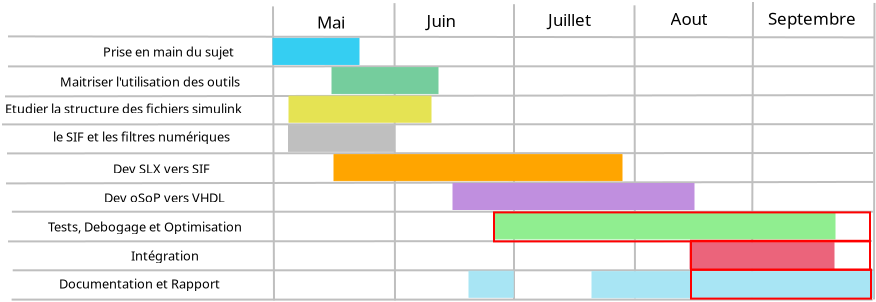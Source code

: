 <?xml version="1.0" encoding="UTF-8"?>
<dia:diagram xmlns:dia="http://www.lysator.liu.se/~alla/dia/">
  <dia:layer name="Arrière-plan" visible="true">
    <dia:object type="Standard - Line" version="0" id="O0">
      <dia:attribute name="obj_pos">
        <dia:point val="6.85,12.85"/>
      </dia:attribute>
      <dia:attribute name="obj_bb">
        <dia:rectangle val="6.8,12.8;50.2,12.95"/>
      </dia:attribute>
      <dia:attribute name="conn_endpoints">
        <dia:point val="6.85,12.85"/>
        <dia:point val="50.15,12.9"/>
      </dia:attribute>
      <dia:attribute name="numcp">
        <dia:int val="1"/>
      </dia:attribute>
      <dia:attribute name="line_color">
        <dia:color val="#bfbfbf"/>
      </dia:attribute>
    </dia:object>
    <dia:object type="Standard - Line" version="0" id="O1">
      <dia:attribute name="obj_pos">
        <dia:point val="6.85,14.35"/>
      </dia:attribute>
      <dia:attribute name="obj_bb">
        <dia:rectangle val="6.8,14.295;50.225,14.4"/>
      </dia:attribute>
      <dia:attribute name="conn_endpoints">
        <dia:point val="6.85,14.35"/>
        <dia:point val="50.175,14.345"/>
      </dia:attribute>
      <dia:attribute name="numcp">
        <dia:int val="1"/>
      </dia:attribute>
      <dia:attribute name="line_color">
        <dia:color val="#bfbfbf"/>
      </dia:attribute>
    </dia:object>
    <dia:object type="Standard - Line" version="0" id="O2">
      <dia:attribute name="obj_pos">
        <dia:point val="6.55,17.25"/>
      </dia:attribute>
      <dia:attribute name="obj_bb">
        <dia:rectangle val="6.5,17.19;50.15,17.3"/>
      </dia:attribute>
      <dia:attribute name="conn_endpoints">
        <dia:point val="6.55,17.25"/>
        <dia:point val="50.1,17.24"/>
      </dia:attribute>
      <dia:attribute name="numcp">
        <dia:int val="1"/>
      </dia:attribute>
      <dia:attribute name="line_color">
        <dia:color val="#bfbfbf"/>
      </dia:attribute>
    </dia:object>
    <dia:object type="Standard - Line" version="0" id="O3">
      <dia:attribute name="obj_pos">
        <dia:point val="6.7,15.85"/>
      </dia:attribute>
      <dia:attribute name="obj_bb">
        <dia:rectangle val="6.65,15.735;50.175,15.9"/>
      </dia:attribute>
      <dia:attribute name="conn_endpoints">
        <dia:point val="6.7,15.85"/>
        <dia:point val="50.125,15.785"/>
      </dia:attribute>
      <dia:attribute name="numcp">
        <dia:int val="1"/>
      </dia:attribute>
      <dia:attribute name="line_color">
        <dia:color val="#bfbfbf"/>
      </dia:attribute>
    </dia:object>
    <dia:object type="Standard - Line" version="0" id="O4">
      <dia:attribute name="obj_pos">
        <dia:point val="6.8,18.7"/>
      </dia:attribute>
      <dia:attribute name="obj_bb">
        <dia:rectangle val="6.75,18.63;50.15,18.75"/>
      </dia:attribute>
      <dia:attribute name="conn_endpoints">
        <dia:point val="6.8,18.7"/>
        <dia:point val="50.1,18.68"/>
      </dia:attribute>
      <dia:attribute name="numcp">
        <dia:int val="1"/>
      </dia:attribute>
      <dia:attribute name="line_color">
        <dia:color val="#bfbfbf"/>
      </dia:attribute>
    </dia:object>
    <dia:object type="Standard - Line" version="0" id="O5">
      <dia:attribute name="obj_pos">
        <dia:point val="6.75,20.2"/>
      </dia:attribute>
      <dia:attribute name="obj_bb">
        <dia:rectangle val="6.7,20.075;50.175,20.25"/>
      </dia:attribute>
      <dia:attribute name="conn_endpoints">
        <dia:point val="6.75,20.2"/>
        <dia:point val="50.125,20.125"/>
      </dia:attribute>
      <dia:attribute name="numcp">
        <dia:int val="1"/>
      </dia:attribute>
      <dia:attribute name="line_color">
        <dia:color val="#bfbfbf"/>
      </dia:attribute>
    </dia:object>
    <dia:object type="Standard - Line" version="0" id="O6">
      <dia:attribute name="obj_pos">
        <dia:point val="20.1,11.35"/>
      </dia:attribute>
      <dia:attribute name="obj_bb">
        <dia:rectangle val="20.05,11.3;20.2,26.1"/>
      </dia:attribute>
      <dia:attribute name="conn_endpoints">
        <dia:point val="20.1,11.35"/>
        <dia:point val="20.15,26.05"/>
      </dia:attribute>
      <dia:attribute name="numcp">
        <dia:int val="1"/>
      </dia:attribute>
      <dia:attribute name="line_color">
        <dia:color val="#bfbfbf"/>
      </dia:attribute>
    </dia:object>
    <dia:object type="Standard - Line" version="0" id="O7">
      <dia:attribute name="obj_pos">
        <dia:point val="38.175,11.295"/>
      </dia:attribute>
      <dia:attribute name="obj_bb">
        <dia:rectangle val="38.125,11.245;38.25,26.0"/>
      </dia:attribute>
      <dia:attribute name="conn_endpoints">
        <dia:point val="38.175,11.295"/>
        <dia:point val="38.2,25.95"/>
      </dia:attribute>
      <dia:attribute name="numcp">
        <dia:int val="1"/>
      </dia:attribute>
      <dia:attribute name="line_color">
        <dia:color val="#bfbfbf"/>
      </dia:attribute>
    </dia:object>
    <dia:object type="Standard - Line" version="0" id="O8">
      <dia:attribute name="obj_pos">
        <dia:point val="32.15,11.24"/>
      </dia:attribute>
      <dia:attribute name="obj_bb">
        <dia:rectangle val="32.1,11.19;32.2,26.05"/>
      </dia:attribute>
      <dia:attribute name="conn_endpoints">
        <dia:point val="32.15,11.24"/>
        <dia:point val="32.15,26"/>
      </dia:attribute>
      <dia:attribute name="numcp">
        <dia:int val="1"/>
      </dia:attribute>
      <dia:attribute name="line_color">
        <dia:color val="#bfbfbf"/>
      </dia:attribute>
    </dia:object>
    <dia:object type="Standard - Line" version="0" id="O9">
      <dia:attribute name="obj_pos">
        <dia:point val="26.175,11.185"/>
      </dia:attribute>
      <dia:attribute name="obj_bb">
        <dia:rectangle val="26.125,11.135;26.25,26.1"/>
      </dia:attribute>
      <dia:attribute name="conn_endpoints">
        <dia:point val="26.175,11.185"/>
        <dia:point val="26.2,26.05"/>
      </dia:attribute>
      <dia:attribute name="numcp">
        <dia:int val="1"/>
      </dia:attribute>
      <dia:attribute name="line_color">
        <dia:color val="#bfbfbf"/>
      </dia:attribute>
    </dia:object>
    <dia:object type="Standard - Line" version="0" id="O10">
      <dia:attribute name="obj_pos">
        <dia:point val="44.1,11.13"/>
      </dia:attribute>
      <dia:attribute name="obj_bb">
        <dia:rectangle val="44.0,11.08;44.15,26.05"/>
      </dia:attribute>
      <dia:attribute name="conn_endpoints">
        <dia:point val="44.1,11.13"/>
        <dia:point val="44.05,26"/>
      </dia:attribute>
      <dia:attribute name="numcp">
        <dia:int val="1"/>
      </dia:attribute>
      <dia:attribute name="line_color">
        <dia:color val="#bfbfbf"/>
      </dia:attribute>
    </dia:object>
    <dia:object type="Standard - Line" version="0" id="O11">
      <dia:attribute name="obj_pos">
        <dia:point val="50.175,11.175"/>
      </dia:attribute>
      <dia:attribute name="obj_bb">
        <dia:rectangle val="50.1,11.125;50.225,26.05"/>
      </dia:attribute>
      <dia:attribute name="conn_endpoints">
        <dia:point val="50.175,11.175"/>
        <dia:point val="50.15,26"/>
      </dia:attribute>
      <dia:attribute name="numcp">
        <dia:int val="1"/>
      </dia:attribute>
      <dia:attribute name="line_color">
        <dia:color val="#bfbfbf"/>
      </dia:attribute>
    </dia:object>
    <dia:object type="Standard - Text" version="1" id="O12">
      <dia:attribute name="obj_pos">
        <dia:point val="22.3,12.45"/>
      </dia:attribute>
      <dia:attribute name="obj_bb">
        <dia:rectangle val="22.3,11.662;23.785,12.65"/>
      </dia:attribute>
      <dia:attribute name="text">
        <dia:composite type="text">
          <dia:attribute name="string">
            <dia:string>#Mai#</dia:string>
          </dia:attribute>
          <dia:attribute name="font">
            <dia:font family="sans" style="0" name="Helvetica"/>
          </dia:attribute>
          <dia:attribute name="height">
            <dia:real val="1.058"/>
          </dia:attribute>
          <dia:attribute name="pos">
            <dia:point val="22.3,12.45"/>
          </dia:attribute>
          <dia:attribute name="color">
            <dia:color val="#000000"/>
          </dia:attribute>
          <dia:attribute name="alignment">
            <dia:enum val="0"/>
          </dia:attribute>
        </dia:composite>
      </dia:attribute>
      <dia:attribute name="valign">
        <dia:enum val="3"/>
      </dia:attribute>
    </dia:object>
    <dia:object type="Standard - Text" version="1" id="O13">
      <dia:attribute name="obj_pos">
        <dia:point val="27.775,12.383"/>
      </dia:attribute>
      <dia:attribute name="obj_bb">
        <dia:rectangle val="27.775,11.595;29.335,12.582"/>
      </dia:attribute>
      <dia:attribute name="text">
        <dia:composite type="text">
          <dia:attribute name="string">
            <dia:string>#Juin#</dia:string>
          </dia:attribute>
          <dia:attribute name="font">
            <dia:font family="sans" style="0" name="Helvetica"/>
          </dia:attribute>
          <dia:attribute name="height">
            <dia:real val="1.058"/>
          </dia:attribute>
          <dia:attribute name="pos">
            <dia:point val="27.775,12.383"/>
          </dia:attribute>
          <dia:attribute name="color">
            <dia:color val="#000000"/>
          </dia:attribute>
          <dia:attribute name="alignment">
            <dia:enum val="0"/>
          </dia:attribute>
        </dia:composite>
      </dia:attribute>
      <dia:attribute name="valign">
        <dia:enum val="3"/>
      </dia:attribute>
    </dia:object>
    <dia:object type="Standard - Text" version="1" id="O14">
      <dia:attribute name="obj_pos">
        <dia:point val="33.85,12.328"/>
      </dia:attribute>
      <dia:attribute name="obj_bb">
        <dia:rectangle val="33.85,11.54;36.222,12.527"/>
      </dia:attribute>
      <dia:attribute name="text">
        <dia:composite type="text">
          <dia:attribute name="string">
            <dia:string>#Juillet#</dia:string>
          </dia:attribute>
          <dia:attribute name="font">
            <dia:font family="sans" style="0" name="Helvetica"/>
          </dia:attribute>
          <dia:attribute name="height">
            <dia:real val="1.058"/>
          </dia:attribute>
          <dia:attribute name="pos">
            <dia:point val="33.85,12.328"/>
          </dia:attribute>
          <dia:attribute name="color">
            <dia:color val="#000000"/>
          </dia:attribute>
          <dia:attribute name="alignment">
            <dia:enum val="0"/>
          </dia:attribute>
        </dia:composite>
      </dia:attribute>
      <dia:attribute name="valign">
        <dia:enum val="3"/>
      </dia:attribute>
    </dia:object>
    <dia:object type="Standard - Text" version="1" id="O15">
      <dia:attribute name="obj_pos">
        <dia:point val="39.975,12.273"/>
      </dia:attribute>
      <dia:attribute name="obj_bb">
        <dia:rectangle val="39.975,11.485;41.928,12.473"/>
      </dia:attribute>
      <dia:attribute name="text">
        <dia:composite type="text">
          <dia:attribute name="string">
            <dia:string>#Aout#</dia:string>
          </dia:attribute>
          <dia:attribute name="font">
            <dia:font family="sans" style="0" name="Helvetica"/>
          </dia:attribute>
          <dia:attribute name="height">
            <dia:real val="1.058"/>
          </dia:attribute>
          <dia:attribute name="pos">
            <dia:point val="39.975,12.273"/>
          </dia:attribute>
          <dia:attribute name="color">
            <dia:color val="#000000"/>
          </dia:attribute>
          <dia:attribute name="alignment">
            <dia:enum val="0"/>
          </dia:attribute>
        </dia:composite>
      </dia:attribute>
      <dia:attribute name="valign">
        <dia:enum val="3"/>
      </dia:attribute>
    </dia:object>
    <dia:object type="Standard - Text" version="1" id="O16">
      <dia:attribute name="obj_pos">
        <dia:point val="44.85,12.268"/>
      </dia:attribute>
      <dia:attribute name="obj_bb">
        <dia:rectangle val="44.85,11.48;49.517,12.467"/>
      </dia:attribute>
      <dia:attribute name="text">
        <dia:composite type="text">
          <dia:attribute name="string">
            <dia:string>#Septembre#</dia:string>
          </dia:attribute>
          <dia:attribute name="font">
            <dia:font family="sans" style="0" name="Helvetica"/>
          </dia:attribute>
          <dia:attribute name="height">
            <dia:real val="1.058"/>
          </dia:attribute>
          <dia:attribute name="pos">
            <dia:point val="44.85,12.268"/>
          </dia:attribute>
          <dia:attribute name="color">
            <dia:color val="#000000"/>
          </dia:attribute>
          <dia:attribute name="alignment">
            <dia:enum val="0"/>
          </dia:attribute>
        </dia:composite>
      </dia:attribute>
      <dia:attribute name="valign">
        <dia:enum val="3"/>
      </dia:attribute>
    </dia:object>
    <dia:object type="Standard - Line" version="0" id="O17">
      <dia:attribute name="obj_pos">
        <dia:point val="7.045,21.615"/>
      </dia:attribute>
      <dia:attribute name="obj_bb">
        <dia:rectangle val="6.995,21.565;50.145,21.665"/>
      </dia:attribute>
      <dia:attribute name="conn_endpoints">
        <dia:point val="7.045,21.615"/>
        <dia:point val="50.095,21.615"/>
      </dia:attribute>
      <dia:attribute name="numcp">
        <dia:int val="1"/>
      </dia:attribute>
      <dia:attribute name="line_color">
        <dia:color val="#bfbfbf"/>
      </dia:attribute>
    </dia:object>
    <dia:object type="Standard - Line" version="0" id="O18">
      <dia:attribute name="obj_pos">
        <dia:point val="6.85,23.1"/>
      </dia:attribute>
      <dia:attribute name="obj_bb">
        <dia:rectangle val="6.8,23.03;50.09,23.15"/>
      </dia:attribute>
      <dia:attribute name="conn_endpoints">
        <dia:point val="6.85,23.1"/>
        <dia:point val="50.04,23.08"/>
      </dia:attribute>
      <dia:attribute name="numcp">
        <dia:int val="1"/>
      </dia:attribute>
      <dia:attribute name="line_color">
        <dia:color val="#bfbfbf"/>
      </dia:attribute>
    </dia:object>
    <dia:object type="Standard - Line" version="0" id="O19">
      <dia:attribute name="obj_pos">
        <dia:point val="7.085,24.545"/>
      </dia:attribute>
      <dia:attribute name="obj_bb">
        <dia:rectangle val="7.035,24.495;50.185,24.595"/>
      </dia:attribute>
      <dia:attribute name="conn_endpoints">
        <dia:point val="7.085,24.545"/>
        <dia:point val="50.135,24.545"/>
      </dia:attribute>
      <dia:attribute name="numcp">
        <dia:int val="1"/>
      </dia:attribute>
      <dia:attribute name="line_color">
        <dia:color val="#bfbfbf"/>
      </dia:attribute>
    </dia:object>
    <dia:object type="Standard - Line" version="0" id="O20">
      <dia:attribute name="obj_pos">
        <dia:point val="7.03,26.01"/>
      </dia:attribute>
      <dia:attribute name="obj_bb">
        <dia:rectangle val="6.98,25.96;50.13,26.06"/>
      </dia:attribute>
      <dia:attribute name="conn_endpoints">
        <dia:point val="7.03,26.01"/>
        <dia:point val="50.08,26.01"/>
      </dia:attribute>
      <dia:attribute name="numcp">
        <dia:int val="1"/>
      </dia:attribute>
      <dia:attribute name="line_color">
        <dia:color val="#bfbfbf"/>
      </dia:attribute>
    </dia:object>
    <dia:object type="Standard - Text" version="1" id="O21">
      <dia:attribute name="obj_pos">
        <dia:point val="8.85,22.6"/>
      </dia:attribute>
      <dia:attribute name="obj_bb">
        <dia:rectangle val="8.85,22.005;19.277,22.75"/>
      </dia:attribute>
      <dia:attribute name="text">
        <dia:composite type="text">
          <dia:attribute name="string">
            <dia:string>#Tests, Debogage et Optimisation#</dia:string>
          </dia:attribute>
          <dia:attribute name="font">
            <dia:font family="sans" style="0" name="Helvetica"/>
          </dia:attribute>
          <dia:attribute name="height">
            <dia:real val="0.8"/>
          </dia:attribute>
          <dia:attribute name="pos">
            <dia:point val="8.85,22.6"/>
          </dia:attribute>
          <dia:attribute name="color">
            <dia:color val="#000000"/>
          </dia:attribute>
          <dia:attribute name="alignment">
            <dia:enum val="0"/>
          </dia:attribute>
        </dia:composite>
      </dia:attribute>
      <dia:attribute name="valign">
        <dia:enum val="3"/>
      </dia:attribute>
    </dia:object>
    <dia:object type="Standard - Text" version="1" id="O22">
      <dia:attribute name="obj_pos">
        <dia:point val="13,24.05"/>
      </dia:attribute>
      <dia:attribute name="obj_bb">
        <dia:rectangle val="13,23.455;16.527,24.2"/>
      </dia:attribute>
      <dia:attribute name="text">
        <dia:composite type="text">
          <dia:attribute name="string">
            <dia:string>#Intégration#</dia:string>
          </dia:attribute>
          <dia:attribute name="font">
            <dia:font family="sans" style="0" name="Helvetica"/>
          </dia:attribute>
          <dia:attribute name="height">
            <dia:real val="0.8"/>
          </dia:attribute>
          <dia:attribute name="pos">
            <dia:point val="13,24.05"/>
          </dia:attribute>
          <dia:attribute name="color">
            <dia:color val="#000000"/>
          </dia:attribute>
          <dia:attribute name="alignment">
            <dia:enum val="0"/>
          </dia:attribute>
        </dia:composite>
      </dia:attribute>
      <dia:attribute name="valign">
        <dia:enum val="3"/>
      </dia:attribute>
    </dia:object>
    <dia:object type="Standard - Text" version="1" id="O23">
      <dia:attribute name="obj_pos">
        <dia:point val="9.4,25.45"/>
      </dia:attribute>
      <dia:attribute name="obj_bb">
        <dia:rectangle val="9.4,24.855;17.925,25.6"/>
      </dia:attribute>
      <dia:attribute name="text">
        <dia:composite type="text">
          <dia:attribute name="string">
            <dia:string>#Documentation et Rapport#</dia:string>
          </dia:attribute>
          <dia:attribute name="font">
            <dia:font family="sans" style="0" name="Helvetica"/>
          </dia:attribute>
          <dia:attribute name="height">
            <dia:real val="0.8"/>
          </dia:attribute>
          <dia:attribute name="pos">
            <dia:point val="9.4,25.45"/>
          </dia:attribute>
          <dia:attribute name="color">
            <dia:color val="#000000"/>
          </dia:attribute>
          <dia:attribute name="alignment">
            <dia:enum val="0"/>
          </dia:attribute>
        </dia:composite>
      </dia:attribute>
      <dia:attribute name="valign">
        <dia:enum val="3"/>
      </dia:attribute>
    </dia:object>
  </dia:layer>
  <dia:layer name="dessin" visible="true" active="true">
    <dia:object type="Standard - Box" version="0" id="O24">
      <dia:attribute name="obj_pos">
        <dia:point val="20.1,12.95"/>
      </dia:attribute>
      <dia:attribute name="obj_bb">
        <dia:rectangle val="20.1,12.95;24.4,14.25"/>
      </dia:attribute>
      <dia:attribute name="elem_corner">
        <dia:point val="20.1,12.95"/>
      </dia:attribute>
      <dia:attribute name="elem_width">
        <dia:real val="4.3"/>
      </dia:attribute>
      <dia:attribute name="elem_height">
        <dia:real val="1.3"/>
      </dia:attribute>
      <dia:attribute name="border_width">
        <dia:real val="1.175e-38"/>
      </dia:attribute>
      <dia:attribute name="border_color">
        <dia:color val="#35cef2"/>
      </dia:attribute>
      <dia:attribute name="inner_color">
        <dia:color val="#35cef2"/>
      </dia:attribute>
      <dia:attribute name="show_background">
        <dia:boolean val="true"/>
      </dia:attribute>
    </dia:object>
    <dia:object type="Standard - Box" version="0" id="O25">
      <dia:attribute name="obj_pos">
        <dia:point val="20.875,17.295"/>
      </dia:attribute>
      <dia:attribute name="obj_bb">
        <dia:rectangle val="20.875,17.295;26.15,18.595"/>
      </dia:attribute>
      <dia:attribute name="elem_corner">
        <dia:point val="20.875,17.295"/>
      </dia:attribute>
      <dia:attribute name="elem_width">
        <dia:real val="5.275"/>
      </dia:attribute>
      <dia:attribute name="elem_height">
        <dia:real val="1.3"/>
      </dia:attribute>
      <dia:attribute name="border_width">
        <dia:real val="1.175e-38"/>
      </dia:attribute>
      <dia:attribute name="border_color">
        <dia:color val="#bfbfbf"/>
      </dia:attribute>
      <dia:attribute name="inner_color">
        <dia:color val="#bfbfbf"/>
      </dia:attribute>
      <dia:attribute name="show_background">
        <dia:boolean val="true"/>
      </dia:attribute>
    </dia:object>
    <dia:object type="Standard - Box" version="0" id="O26">
      <dia:attribute name="obj_pos">
        <dia:point val="20.9,15.84"/>
      </dia:attribute>
      <dia:attribute name="obj_bb">
        <dia:rectangle val="20.9,15.84;28,17.14"/>
      </dia:attribute>
      <dia:attribute name="elem_corner">
        <dia:point val="20.9,15.84"/>
      </dia:attribute>
      <dia:attribute name="elem_width">
        <dia:real val="7.1"/>
      </dia:attribute>
      <dia:attribute name="elem_height">
        <dia:real val="1.3"/>
      </dia:attribute>
      <dia:attribute name="border_width">
        <dia:real val="1.175e-38"/>
      </dia:attribute>
      <dia:attribute name="border_color">
        <dia:color val="#e5e353"/>
      </dia:attribute>
      <dia:attribute name="inner_color">
        <dia:color val="#e5e353"/>
      </dia:attribute>
      <dia:attribute name="show_background">
        <dia:boolean val="true"/>
      </dia:attribute>
    </dia:object>
    <dia:object type="Standard - Box" version="0" id="O27">
      <dia:attribute name="obj_pos">
        <dia:point val="23.05,14.41"/>
      </dia:attribute>
      <dia:attribute name="obj_bb">
        <dia:rectangle val="23.05,14.41;28.35,15.71"/>
      </dia:attribute>
      <dia:attribute name="elem_corner">
        <dia:point val="23.05,14.41"/>
      </dia:attribute>
      <dia:attribute name="elem_width">
        <dia:real val="5.3"/>
      </dia:attribute>
      <dia:attribute name="elem_height">
        <dia:real val="1.3"/>
      </dia:attribute>
      <dia:attribute name="border_width">
        <dia:real val="1.175e-38"/>
      </dia:attribute>
      <dia:attribute name="border_color">
        <dia:color val="#75cd9d"/>
      </dia:attribute>
      <dia:attribute name="inner_color">
        <dia:color val="#75cd9d"/>
      </dia:attribute>
      <dia:attribute name="show_background">
        <dia:boolean val="true"/>
      </dia:attribute>
    </dia:object>
    <dia:object type="Standard - Box" version="0" id="O28">
      <dia:attribute name="obj_pos">
        <dia:point val="29.1,20.205"/>
      </dia:attribute>
      <dia:attribute name="obj_bb">
        <dia:rectangle val="29.1,20.205;41.15,21.505"/>
      </dia:attribute>
      <dia:attribute name="elem_corner">
        <dia:point val="29.1,20.205"/>
      </dia:attribute>
      <dia:attribute name="elem_width">
        <dia:real val="12.05"/>
      </dia:attribute>
      <dia:attribute name="elem_height">
        <dia:real val="1.3"/>
      </dia:attribute>
      <dia:attribute name="border_width">
        <dia:real val="1.175e-38"/>
      </dia:attribute>
      <dia:attribute name="border_color">
        <dia:color val="#c08fdf"/>
      </dia:attribute>
      <dia:attribute name="inner_color">
        <dia:color val="#c08fdf"/>
      </dia:attribute>
      <dia:attribute name="show_background">
        <dia:boolean val="true"/>
      </dia:attribute>
    </dia:object>
    <dia:object type="Standard - Box" version="0" id="O29">
      <dia:attribute name="obj_pos">
        <dia:point val="23.15,18.762"/>
      </dia:attribute>
      <dia:attribute name="obj_bb">
        <dia:rectangle val="23.15,18.762;37.55,20.062"/>
      </dia:attribute>
      <dia:attribute name="elem_corner">
        <dia:point val="23.15,18.762"/>
      </dia:attribute>
      <dia:attribute name="elem_width">
        <dia:real val="14.4"/>
      </dia:attribute>
      <dia:attribute name="elem_height">
        <dia:real val="1.3"/>
      </dia:attribute>
      <dia:attribute name="border_width">
        <dia:real val="1.175e-38"/>
      </dia:attribute>
      <dia:attribute name="border_color">
        <dia:color val="#ffa500"/>
      </dia:attribute>
      <dia:attribute name="inner_color">
        <dia:color val="#ffa500"/>
      </dia:attribute>
      <dia:attribute name="show_background">
        <dia:boolean val="true"/>
      </dia:attribute>
    </dia:object>
    <dia:object type="Standard - Text" version="1" id="O30">
      <dia:attribute name="obj_pos">
        <dia:point val="8.45,12.95"/>
      </dia:attribute>
      <dia:attribute name="obj_bb">
        <dia:rectangle val="8.45,12.355;8.45,13.1"/>
      </dia:attribute>
      <dia:attribute name="text">
        <dia:composite type="text">
          <dia:attribute name="string">
            <dia:string>##</dia:string>
          </dia:attribute>
          <dia:attribute name="font">
            <dia:font family="sans" style="0" name="Helvetica"/>
          </dia:attribute>
          <dia:attribute name="height">
            <dia:real val="0.8"/>
          </dia:attribute>
          <dia:attribute name="pos">
            <dia:point val="8.45,12.95"/>
          </dia:attribute>
          <dia:attribute name="color">
            <dia:color val="#000000"/>
          </dia:attribute>
          <dia:attribute name="alignment">
            <dia:enum val="0"/>
          </dia:attribute>
        </dia:composite>
      </dia:attribute>
      <dia:attribute name="valign">
        <dia:enum val="3"/>
      </dia:attribute>
    </dia:object>
    <dia:object type="Standard - Text" version="1" id="O31">
      <dia:attribute name="obj_pos">
        <dia:point val="11.6,13.85"/>
      </dia:attribute>
      <dia:attribute name="obj_bb">
        <dia:rectangle val="11.6,13.255;18.723,14"/>
      </dia:attribute>
      <dia:attribute name="text">
        <dia:composite type="text">
          <dia:attribute name="string">
            <dia:string>#Prise en main du sujet#</dia:string>
          </dia:attribute>
          <dia:attribute name="font">
            <dia:font family="sans" style="0" name="Helvetica"/>
          </dia:attribute>
          <dia:attribute name="height">
            <dia:real val="0.8"/>
          </dia:attribute>
          <dia:attribute name="pos">
            <dia:point val="11.6,13.85"/>
          </dia:attribute>
          <dia:attribute name="color">
            <dia:color val="#000000"/>
          </dia:attribute>
          <dia:attribute name="alignment">
            <dia:enum val="0"/>
          </dia:attribute>
        </dia:composite>
      </dia:attribute>
      <dia:attribute name="valign">
        <dia:enum val="3"/>
      </dia:attribute>
    </dia:object>
    <dia:object type="Standard - Text" version="1" id="O32">
      <dia:attribute name="obj_pos">
        <dia:point val="9.45,15.35"/>
      </dia:attribute>
      <dia:attribute name="obj_bb">
        <dia:rectangle val="9.45,14.755;19.22,15.5"/>
      </dia:attribute>
      <dia:attribute name="text">
        <dia:composite type="text">
          <dia:attribute name="string">
            <dia:string>#Maitriser l'utilisation des outils#</dia:string>
          </dia:attribute>
          <dia:attribute name="font">
            <dia:font family="sans" style="0" name="Helvetica"/>
          </dia:attribute>
          <dia:attribute name="height">
            <dia:real val="0.8"/>
          </dia:attribute>
          <dia:attribute name="pos">
            <dia:point val="9.45,15.35"/>
          </dia:attribute>
          <dia:attribute name="color">
            <dia:color val="#000000"/>
          </dia:attribute>
          <dia:attribute name="alignment">
            <dia:enum val="0"/>
          </dia:attribute>
        </dia:composite>
      </dia:attribute>
      <dia:attribute name="valign">
        <dia:enum val="3"/>
      </dia:attribute>
    </dia:object>
    <dia:object type="Standard - Text" version="1" id="O33">
      <dia:attribute name="obj_pos">
        <dia:point val="6.7,16.7"/>
      </dia:attribute>
      <dia:attribute name="obj_bb">
        <dia:rectangle val="6.7,16.105;19.615,16.85"/>
      </dia:attribute>
      <dia:attribute name="text">
        <dia:composite type="text">
          <dia:attribute name="string">
            <dia:string>#Etudier la structure des fichiers simulink#</dia:string>
          </dia:attribute>
          <dia:attribute name="font">
            <dia:font family="sans" style="0" name="Helvetica"/>
          </dia:attribute>
          <dia:attribute name="height">
            <dia:real val="0.8"/>
          </dia:attribute>
          <dia:attribute name="pos">
            <dia:point val="6.7,16.7"/>
          </dia:attribute>
          <dia:attribute name="color">
            <dia:color val="#000000"/>
          </dia:attribute>
          <dia:attribute name="alignment">
            <dia:enum val="0"/>
          </dia:attribute>
        </dia:composite>
      </dia:attribute>
      <dia:attribute name="valign">
        <dia:enum val="3"/>
      </dia:attribute>
    </dia:object>
    <dia:object type="Standard - Text" version="1" id="O34">
      <dia:attribute name="obj_pos">
        <dia:point val="9.1,18.1"/>
      </dia:attribute>
      <dia:attribute name="obj_bb">
        <dia:rectangle val="9.1,17.505;18.812,18.25"/>
      </dia:attribute>
      <dia:attribute name="text">
        <dia:composite type="text">
          <dia:attribute name="string">
            <dia:string>#le SIF et les filtres numériques#</dia:string>
          </dia:attribute>
          <dia:attribute name="font">
            <dia:font family="sans" style="0" name="Helvetica"/>
          </dia:attribute>
          <dia:attribute name="height">
            <dia:real val="0.8"/>
          </dia:attribute>
          <dia:attribute name="pos">
            <dia:point val="9.1,18.1"/>
          </dia:attribute>
          <dia:attribute name="color">
            <dia:color val="#000000"/>
          </dia:attribute>
          <dia:attribute name="alignment">
            <dia:enum val="0"/>
          </dia:attribute>
        </dia:composite>
      </dia:attribute>
      <dia:attribute name="valign">
        <dia:enum val="3"/>
      </dia:attribute>
    </dia:object>
    <dia:object type="Standard - Text" version="1" id="O35">
      <dia:attribute name="obj_pos">
        <dia:point val="12.1,19.7"/>
      </dia:attribute>
      <dia:attribute name="obj_bb">
        <dia:rectangle val="12.1,19.105;17.515,19.85"/>
      </dia:attribute>
      <dia:attribute name="text">
        <dia:composite type="text">
          <dia:attribute name="string">
            <dia:string>#Dev SLX vers SIF#</dia:string>
          </dia:attribute>
          <dia:attribute name="font">
            <dia:font family="sans" style="0" name="Helvetica"/>
          </dia:attribute>
          <dia:attribute name="height">
            <dia:real val="0.8"/>
          </dia:attribute>
          <dia:attribute name="pos">
            <dia:point val="12.1,19.7"/>
          </dia:attribute>
          <dia:attribute name="color">
            <dia:color val="#000000"/>
          </dia:attribute>
          <dia:attribute name="alignment">
            <dia:enum val="0"/>
          </dia:attribute>
        </dia:composite>
      </dia:attribute>
      <dia:attribute name="valign">
        <dia:enum val="3"/>
      </dia:attribute>
    </dia:object>
    <dia:object type="Standard - Text" version="1" id="O36">
      <dia:attribute name="obj_pos">
        <dia:point val="11.65,21.15"/>
      </dia:attribute>
      <dia:attribute name="obj_bb">
        <dia:rectangle val="11.65,20.555;18.242,21.3"/>
      </dia:attribute>
      <dia:attribute name="text">
        <dia:composite type="text">
          <dia:attribute name="string">
            <dia:string>#Dev oSoP vers VHDL#</dia:string>
          </dia:attribute>
          <dia:attribute name="font">
            <dia:font family="sans" style="0" name="Helvetica"/>
          </dia:attribute>
          <dia:attribute name="height">
            <dia:real val="0.8"/>
          </dia:attribute>
          <dia:attribute name="pos">
            <dia:point val="11.65,21.15"/>
          </dia:attribute>
          <dia:attribute name="color">
            <dia:color val="#000000"/>
          </dia:attribute>
          <dia:attribute name="alignment">
            <dia:enum val="0"/>
          </dia:attribute>
        </dia:composite>
      </dia:attribute>
      <dia:attribute name="valign">
        <dia:enum val="3"/>
      </dia:attribute>
    </dia:object>
    <dia:object type="Standard - Box" version="0" id="O37">
      <dia:attribute name="obj_pos">
        <dia:point val="31.195,21.677"/>
      </dia:attribute>
      <dia:attribute name="obj_bb">
        <dia:rectangle val="31.195,21.677;48.2,22.977"/>
      </dia:attribute>
      <dia:attribute name="elem_corner">
        <dia:point val="31.195,21.677"/>
      </dia:attribute>
      <dia:attribute name="elem_width">
        <dia:real val="17.005"/>
      </dia:attribute>
      <dia:attribute name="elem_height">
        <dia:real val="1.3"/>
      </dia:attribute>
      <dia:attribute name="border_width">
        <dia:real val="1.175e-38"/>
      </dia:attribute>
      <dia:attribute name="border_color">
        <dia:color val="#90ee90"/>
      </dia:attribute>
      <dia:attribute name="inner_color">
        <dia:color val="#90ee90"/>
      </dia:attribute>
      <dia:attribute name="show_background">
        <dia:boolean val="true"/>
      </dia:attribute>
    </dia:object>
    <dia:object type="Standard - Box" version="0" id="O38">
      <dia:attribute name="obj_pos">
        <dia:point val="40.95,23.165"/>
      </dia:attribute>
      <dia:attribute name="obj_bb">
        <dia:rectangle val="40.95,23.165;48.15,24.465"/>
      </dia:attribute>
      <dia:attribute name="elem_corner">
        <dia:point val="40.95,23.165"/>
      </dia:attribute>
      <dia:attribute name="elem_width">
        <dia:real val="7.2"/>
      </dia:attribute>
      <dia:attribute name="elem_height">
        <dia:real val="1.3"/>
      </dia:attribute>
      <dia:attribute name="border_width">
        <dia:real val="1.175e-38"/>
      </dia:attribute>
      <dia:attribute name="border_color">
        <dia:color val="#eb647b"/>
      </dia:attribute>
      <dia:attribute name="inner_color">
        <dia:color val="#eb647b"/>
      </dia:attribute>
      <dia:attribute name="show_background">
        <dia:boolean val="true"/>
      </dia:attribute>
    </dia:object>
    <dia:object type="Standard - Box" version="0" id="O39">
      <dia:attribute name="obj_pos">
        <dia:point val="36.05,24.615"/>
      </dia:attribute>
      <dia:attribute name="obj_bb">
        <dia:rectangle val="36.05,24.615;50.1,25.915"/>
      </dia:attribute>
      <dia:attribute name="elem_corner">
        <dia:point val="36.05,24.615"/>
      </dia:attribute>
      <dia:attribute name="elem_width">
        <dia:real val="14.05"/>
      </dia:attribute>
      <dia:attribute name="elem_height">
        <dia:real val="1.3"/>
      </dia:attribute>
      <dia:attribute name="border_width">
        <dia:real val="1.175e-38"/>
      </dia:attribute>
      <dia:attribute name="border_color">
        <dia:color val="#a8e5f4"/>
      </dia:attribute>
      <dia:attribute name="inner_color">
        <dia:color val="#a8e5f4"/>
      </dia:attribute>
      <dia:attribute name="show_background">
        <dia:boolean val="true"/>
      </dia:attribute>
    </dia:object>
    <dia:object type="Standard - Box" version="0" id="O40">
      <dia:attribute name="obj_pos">
        <dia:point val="29.9,24.593"/>
      </dia:attribute>
      <dia:attribute name="obj_bb">
        <dia:rectangle val="29.9,24.593;32.11,25.893"/>
      </dia:attribute>
      <dia:attribute name="elem_corner">
        <dia:point val="29.9,24.593"/>
      </dia:attribute>
      <dia:attribute name="elem_width">
        <dia:real val="2.21"/>
      </dia:attribute>
      <dia:attribute name="elem_height">
        <dia:real val="1.3"/>
      </dia:attribute>
      <dia:attribute name="border_width">
        <dia:real val="1.175e-38"/>
      </dia:attribute>
      <dia:attribute name="border_color">
        <dia:color val="#a8e5f4"/>
      </dia:attribute>
      <dia:attribute name="inner_color">
        <dia:color val="#a8e5f4"/>
      </dia:attribute>
      <dia:attribute name="show_background">
        <dia:boolean val="true"/>
      </dia:attribute>
    </dia:object>
    <dia:object type="Standard - Box" version="0" id="O41">
      <dia:attribute name="obj_pos">
        <dia:point val="31.15,21.65"/>
      </dia:attribute>
      <dia:attribute name="obj_bb">
        <dia:rectangle val="31.1,21.6;50,23.15"/>
      </dia:attribute>
      <dia:attribute name="elem_corner">
        <dia:point val="31.15,21.65"/>
      </dia:attribute>
      <dia:attribute name="elem_width">
        <dia:real val="18.8"/>
      </dia:attribute>
      <dia:attribute name="elem_height">
        <dia:real val="1.45"/>
      </dia:attribute>
      <dia:attribute name="border_width">
        <dia:real val="0.1"/>
      </dia:attribute>
      <dia:attribute name="border_color">
        <dia:color val="#ff0000"/>
      </dia:attribute>
      <dia:attribute name="inner_color">
        <dia:color val="#ff0000"/>
      </dia:attribute>
      <dia:attribute name="show_background">
        <dia:boolean val="false"/>
      </dia:attribute>
    </dia:object>
    <dia:object type="Standard - Box" version="0" id="O42">
      <dia:attribute name="obj_pos">
        <dia:point val="41,24.51"/>
      </dia:attribute>
      <dia:attribute name="obj_bb">
        <dia:rectangle val="40.95,24.46;50.05,26.01"/>
      </dia:attribute>
      <dia:attribute name="elem_corner">
        <dia:point val="41,24.51"/>
      </dia:attribute>
      <dia:attribute name="elem_width">
        <dia:real val="9"/>
      </dia:attribute>
      <dia:attribute name="elem_height">
        <dia:real val="1.45"/>
      </dia:attribute>
      <dia:attribute name="border_width">
        <dia:real val="0.1"/>
      </dia:attribute>
      <dia:attribute name="border_color">
        <dia:color val="#ff0000"/>
      </dia:attribute>
      <dia:attribute name="inner_color">
        <dia:color val="#ff0000"/>
      </dia:attribute>
      <dia:attribute name="show_background">
        <dia:boolean val="false"/>
      </dia:attribute>
    </dia:object>
    <dia:object type="Standard - Box" version="0" id="O43">
      <dia:attribute name="obj_pos">
        <dia:point val="41,23.07"/>
      </dia:attribute>
      <dia:attribute name="obj_bb">
        <dia:rectangle val="40.95,23.02;50,24.57"/>
      </dia:attribute>
      <dia:attribute name="elem_corner">
        <dia:point val="41,23.07"/>
      </dia:attribute>
      <dia:attribute name="elem_width">
        <dia:real val="8.95"/>
      </dia:attribute>
      <dia:attribute name="elem_height">
        <dia:real val="1.45"/>
      </dia:attribute>
      <dia:attribute name="border_width">
        <dia:real val="0.1"/>
      </dia:attribute>
      <dia:attribute name="border_color">
        <dia:color val="#ff0000"/>
      </dia:attribute>
      <dia:attribute name="inner_color">
        <dia:color val="#ff0000"/>
      </dia:attribute>
      <dia:attribute name="show_background">
        <dia:boolean val="false"/>
      </dia:attribute>
    </dia:object>
  </dia:layer>
  <dia:layer name="vernis" visible="true"/>
</dia:diagram>
